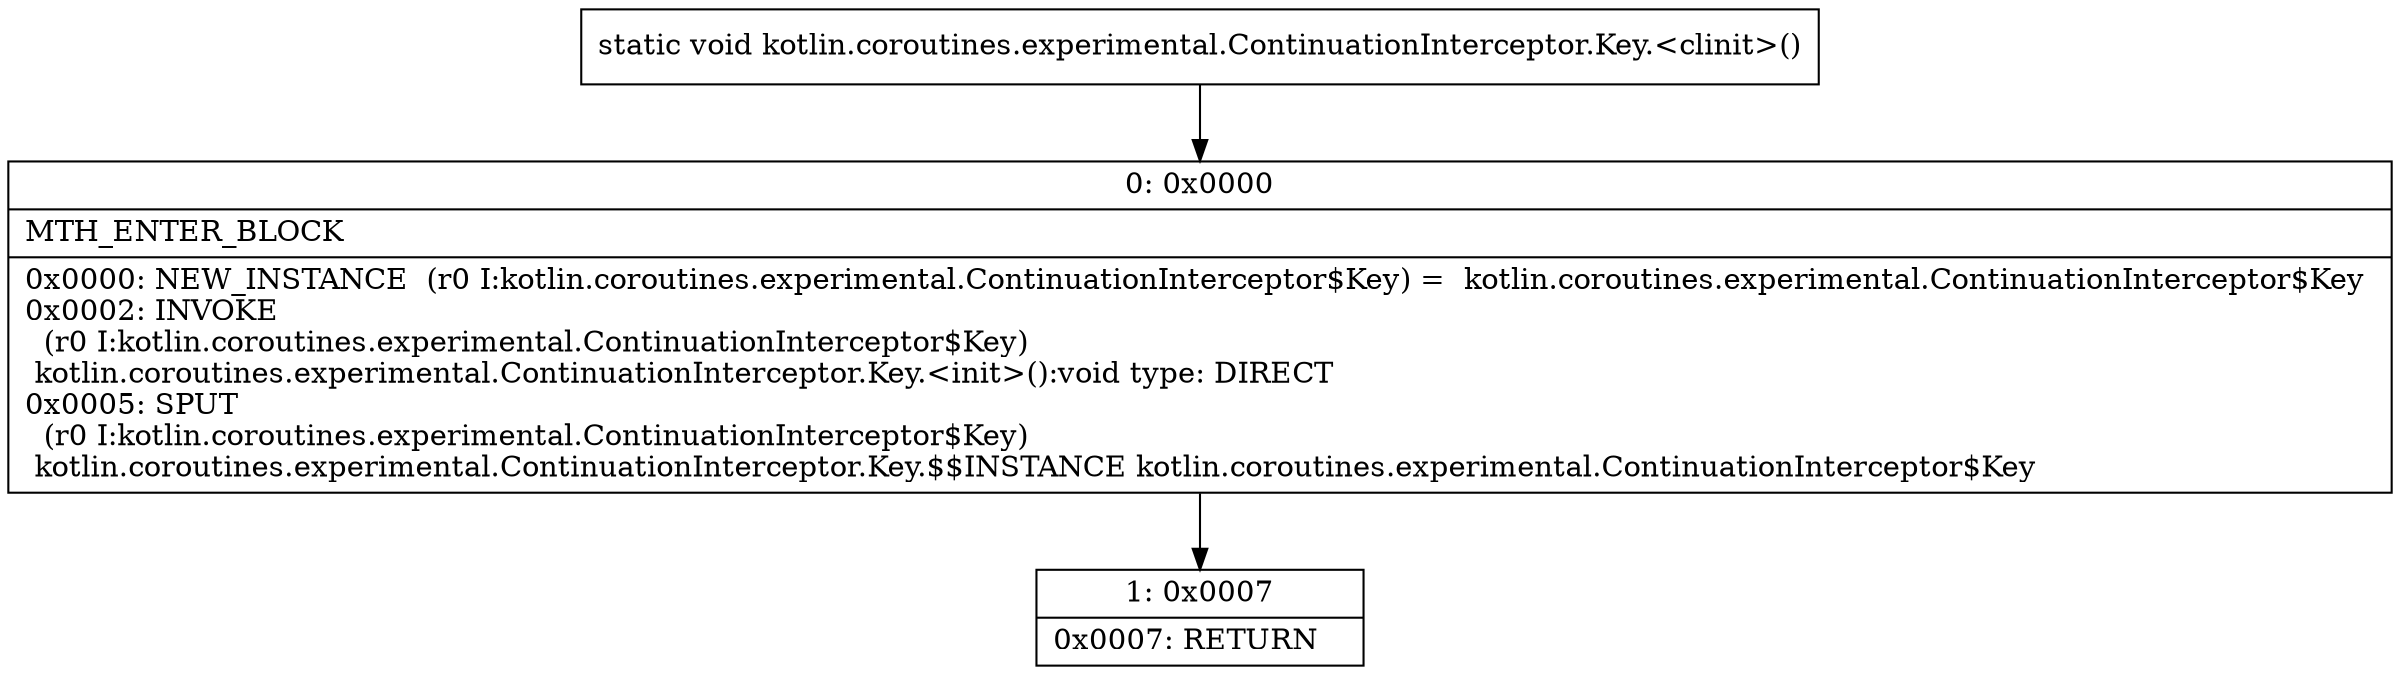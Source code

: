 digraph "CFG forkotlin.coroutines.experimental.ContinuationInterceptor.Key.\<clinit\>()V" {
Node_0 [shape=record,label="{0\:\ 0x0000|MTH_ENTER_BLOCK\l|0x0000: NEW_INSTANCE  (r0 I:kotlin.coroutines.experimental.ContinuationInterceptor$Key) =  kotlin.coroutines.experimental.ContinuationInterceptor$Key \l0x0002: INVOKE  \l  (r0 I:kotlin.coroutines.experimental.ContinuationInterceptor$Key)\l kotlin.coroutines.experimental.ContinuationInterceptor.Key.\<init\>():void type: DIRECT \l0x0005: SPUT  \l  (r0 I:kotlin.coroutines.experimental.ContinuationInterceptor$Key)\l kotlin.coroutines.experimental.ContinuationInterceptor.Key.$$INSTANCE kotlin.coroutines.experimental.ContinuationInterceptor$Key \l}"];
Node_1 [shape=record,label="{1\:\ 0x0007|0x0007: RETURN   \l}"];
MethodNode[shape=record,label="{static void kotlin.coroutines.experimental.ContinuationInterceptor.Key.\<clinit\>() }"];
MethodNode -> Node_0;
Node_0 -> Node_1;
}

